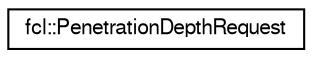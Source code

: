 digraph "Graphical Class Hierarchy"
{
  edge [fontname="FreeSans",fontsize="10",labelfontname="FreeSans",labelfontsize="10"];
  node [fontname="FreeSans",fontsize="10",shape=record];
  rankdir="LR";
  Node1 [label="fcl::PenetrationDepthRequest",height=0.2,width=0.4,color="black", fillcolor="white", style="filled",URL="$a00144.html"];
}
